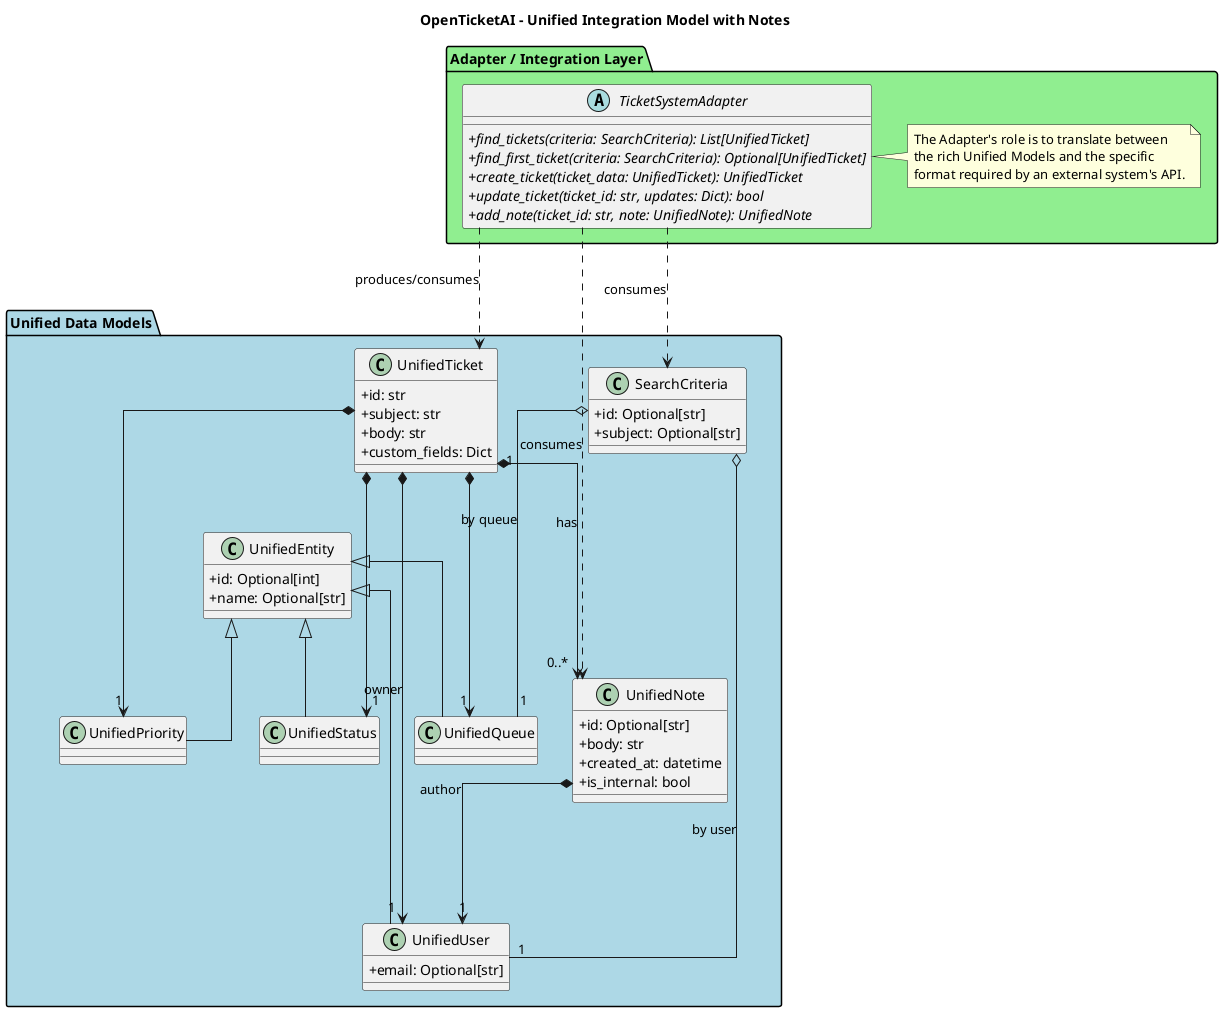@startuml
' Diagram configuration
title OpenTicketAI - Unified Integration Model with Notes
skinparam classAttributeIconSize 0
skinparam linetype ortho

' =========================================
' Unified Data Models Package
' =========================================
package "Unified Data Models" #LightBlue {

    class UnifiedEntity {
        + id: Optional[int]
        + name: Optional[str]
    }

    class UnifiedUser extends UnifiedEntity {
      + email: Optional[str]
    }

    class UnifiedQueue extends UnifiedEntity {}
    class UnifiedPriority extends UnifiedEntity {}
    class UnifiedStatus extends UnifiedEntity {}

    class UnifiedNote {
      + id: Optional[str]
      + body: str
      + created_at: datetime
      + is_internal: bool
    }

    class UnifiedTicket {
        + id: str
        + subject: str
        + body: str
        + custom_fields: Dict
    }

    class SearchCriteria {
        + id: Optional[str]
        + subject: Optional[str]
    }
}

' =========================================
' Adapter / Integration Layer Package
' =========================================
package "Adapter / Integration Layer" #LightGreen {

    abstract class TicketSystemAdapter {
        + {abstract} find_tickets(criteria: SearchCriteria): List[UnifiedTicket]
        + {abstract} find_first_ticket(criteria: SearchCriteria): Optional[UnifiedTicket]
        + {abstract} create_ticket(ticket_data: UnifiedTicket): UnifiedTicket
        + {abstract} update_ticket(ticket_id: str, updates: Dict): bool
        + {abstract} add_note(ticket_id: str, note: UnifiedNote): UnifiedNote
    }
    note right of TicketSystemAdapter
      The Adapter's role is to translate between
      the rich Unified Models and the specific
      format required by an external system's API.
    end note
}

' =========================================
' Relationships
' =========================================

' Ticket Composition Relationships
UnifiedTicket "1" *---> "0..*" UnifiedNote : has
UnifiedTicket *---> "1" UnifiedQueue
UnifiedTicket *---> "1" UnifiedPriority
UnifiedTicket *---> "1" UnifiedStatus
UnifiedTicket *---> "1" UnifiedUser : "owner"

' Note Author Relationship
UnifiedNote *---> "1" UnifiedUser : "author"

' Search Criteria Relationships
SearchCriteria o--- "1" UnifiedQueue : by queue
SearchCriteria o--- "1" UnifiedUser : by user

' Adapter Dependencies
TicketSystemAdapter ...> UnifiedTicket : produces/consumes
TicketSystemAdapter ...> SearchCriteria : consumes
TicketSystemAdapter ...> UnifiedNote : consumes

@enduml
